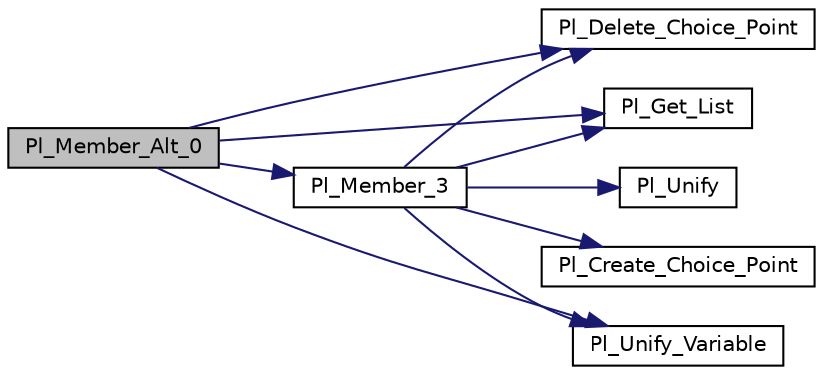 digraph "Pl_Member_Alt_0"
{
  edge [fontname="Helvetica",fontsize="10",labelfontname="Helvetica",labelfontsize="10"];
  node [fontname="Helvetica",fontsize="10",shape=record];
  rankdir="LR";
  Node1 [label="Pl_Member_Alt_0",height=0.2,width=0.4,color="black", fillcolor="grey75", style="filled", fontcolor="black"];
  Node1 -> Node2 [color="midnightblue",fontsize="10",style="solid",fontname="Helvetica"];
  Node2 [label="Pl_Delete_Choice_Point",height=0.2,width=0.4,color="black", fillcolor="white", style="filled",URL="$wam__inst_8c.html#a1f8b77617ef38000ca80700aaefbc694"];
  Node1 -> Node3 [color="midnightblue",fontsize="10",style="solid",fontname="Helvetica"];
  Node3 [label="Pl_Get_List",height=0.2,width=0.4,color="black", fillcolor="white", style="filled",URL="$wam__inst_8c.html#ac053eb26fdee8a8e71ea9a5ac4079ab0"];
  Node1 -> Node4 [color="midnightblue",fontsize="10",style="solid",fontname="Helvetica"];
  Node4 [label="Pl_Unify_Variable",height=0.2,width=0.4,color="black", fillcolor="white", style="filled",URL="$wam__inst_8c.html#ab11181944ecf328d3ade45d83f7744d8"];
  Node1 -> Node5 [color="midnightblue",fontsize="10",style="solid",fontname="Helvetica"];
  Node5 [label="Pl_Member_3",height=0.2,width=0.4,color="black", fillcolor="white", style="filled",URL="$list__c_8c.html#a5d74ba036ab4729fd9a7ff17aa8c2cb4"];
  Node5 -> Node6 [color="midnightblue",fontsize="10",style="solid",fontname="Helvetica"];
  Node6 [label="Pl_Create_Choice_Point",height=0.2,width=0.4,color="black", fillcolor="white", style="filled",URL="$wam__inst_8c.html#a482d0f0a0b2ac53fc463aaa753ce071e"];
  Node5 -> Node7 [color="midnightblue",fontsize="10",style="solid",fontname="Helvetica"];
  Node7 [label="Pl_Unify",height=0.2,width=0.4,color="black", fillcolor="white", style="filled",URL="$wam__inst_8h.html#a098bda85a540e8ca5969063ccfd4ea20"];
  Node5 -> Node2 [color="midnightblue",fontsize="10",style="solid",fontname="Helvetica"];
  Node5 -> Node3 [color="midnightblue",fontsize="10",style="solid",fontname="Helvetica"];
  Node5 -> Node4 [color="midnightblue",fontsize="10",style="solid",fontname="Helvetica"];
}
